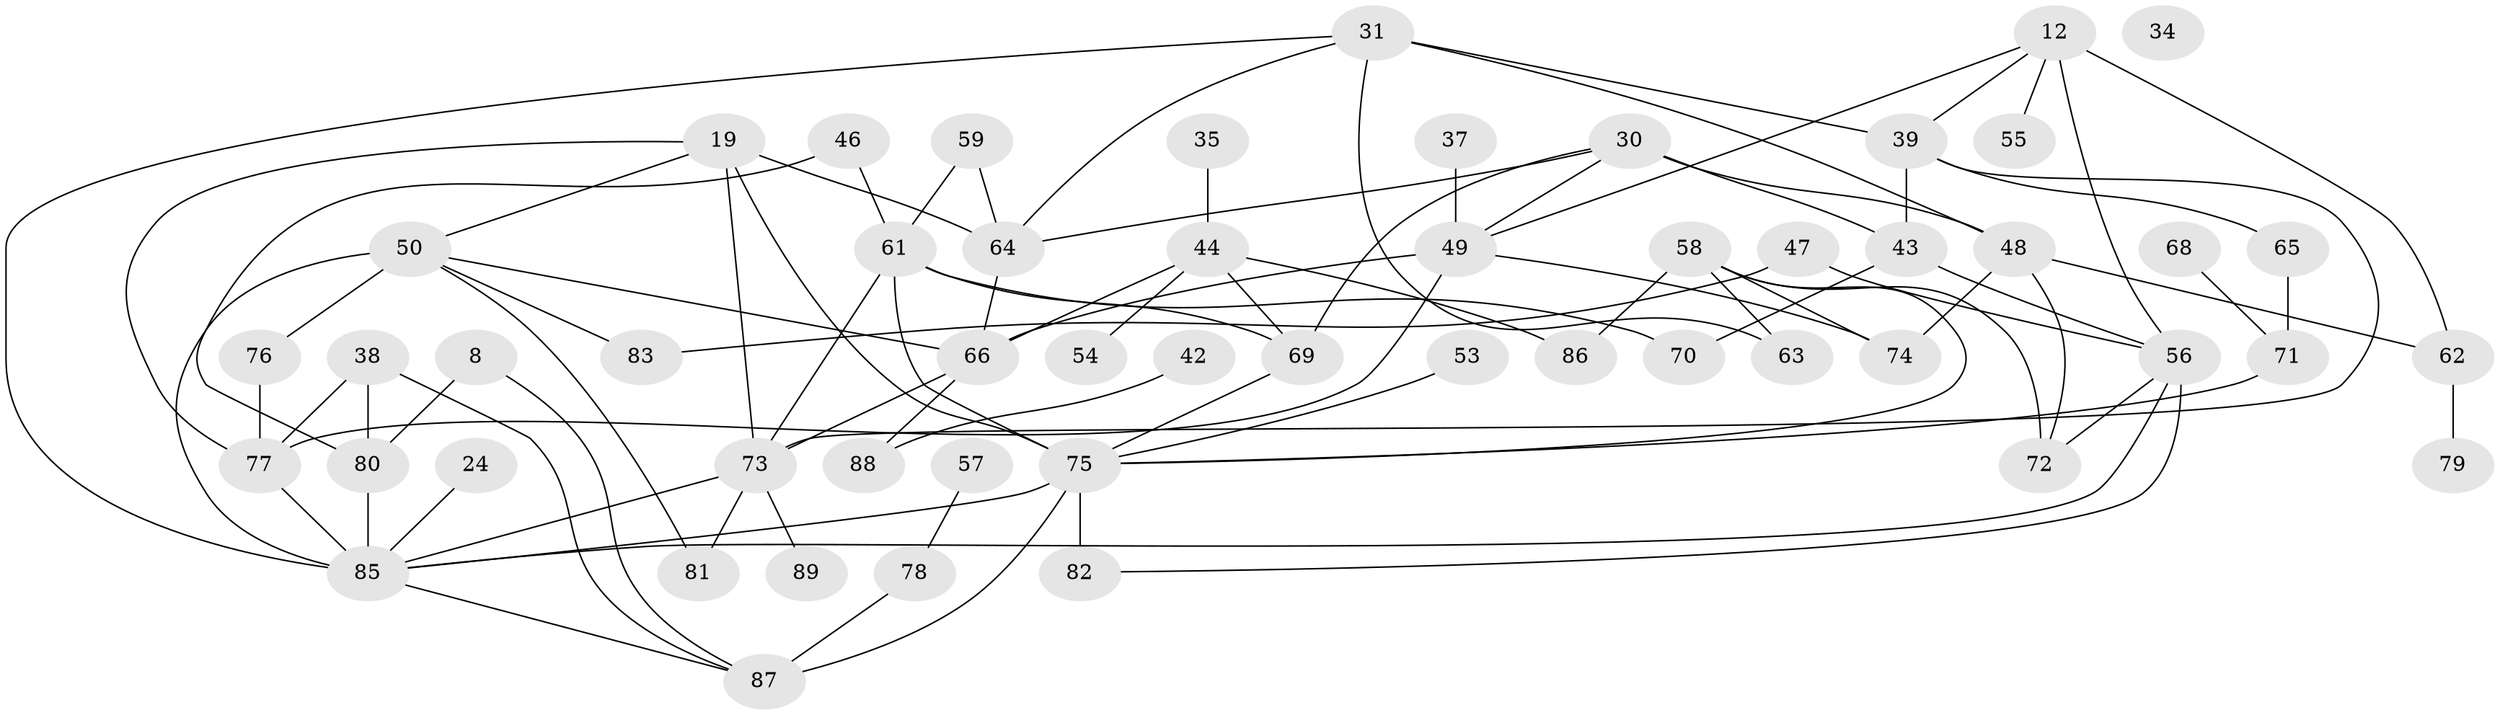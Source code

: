 // original degree distribution, {5: 0.1348314606741573, 6: 0.056179775280898875, 3: 0.23595505617977527, 4: 0.14606741573033707, 2: 0.24719101123595505, 1: 0.14606741573033707, 0: 0.011235955056179775, 7: 0.02247191011235955}
// Generated by graph-tools (version 1.1) at 2025/42/03/04/25 21:42:45]
// undirected, 53 vertices, 88 edges
graph export_dot {
graph [start="1"]
  node [color=gray90,style=filled];
  8;
  12;
  19;
  24;
  30;
  31;
  34;
  35;
  37;
  38;
  39;
  42;
  43 [super="+9"];
  44 [super="+18"];
  46;
  47;
  48 [super="+6"];
  49 [super="+2"];
  50 [super="+7"];
  53;
  54;
  55;
  56 [super="+10"];
  57;
  58 [super="+3"];
  59;
  61 [super="+11"];
  62;
  63;
  64 [super="+23"];
  65;
  66 [super="+60+45"];
  68;
  69 [super="+21"];
  70;
  71;
  72 [super="+16"];
  73 [super="+17+29"];
  74;
  75 [super="+33+51+67"];
  76 [super="+28"];
  77 [super="+22"];
  78 [super="+36"];
  79;
  80 [super="+25"];
  81;
  82;
  83;
  85 [super="+13+52+84"];
  86;
  87;
  88;
  89;
  8 -- 87;
  8 -- 80;
  12 -- 39;
  12 -- 49;
  12 -- 55;
  12 -- 56 [weight=2];
  12 -- 62;
  19 -- 73;
  19 -- 50;
  19 -- 77;
  19 -- 64;
  19 -- 75;
  24 -- 85;
  30 -- 43 [weight=2];
  30 -- 69;
  30 -- 49;
  30 -- 48;
  30 -- 64;
  31 -- 39;
  31 -- 48;
  31 -- 63;
  31 -- 64;
  31 -- 85;
  35 -- 44;
  37 -- 49;
  38 -- 80;
  38 -- 87;
  38 -- 77;
  39 -- 65;
  39 -- 43;
  39 -- 73;
  42 -- 88;
  43 -- 70;
  43 -- 56;
  44 -- 54;
  44 -- 86;
  44 -- 69;
  44 -- 66;
  46 -- 61;
  46 -- 80;
  47 -- 56;
  47 -- 83;
  48 -- 62;
  48 -- 74;
  48 -- 72;
  49 -- 66 [weight=2];
  49 -- 77 [weight=2];
  49 -- 74;
  50 -- 81;
  50 -- 83;
  50 -- 85 [weight=4];
  50 -- 76;
  50 -- 66 [weight=2];
  53 -- 75;
  56 -- 72;
  56 -- 82;
  56 -- 85;
  57 -- 78;
  58 -- 63;
  58 -- 74;
  58 -- 86;
  58 -- 72;
  58 -- 75;
  59 -- 61;
  59 -- 64;
  61 -- 69;
  61 -- 73;
  61 -- 70;
  61 -- 75;
  62 -- 79;
  64 -- 66;
  65 -- 71;
  66 -- 88;
  66 -- 73;
  68 -- 71;
  69 -- 75;
  71 -- 75;
  73 -- 81;
  73 -- 85 [weight=2];
  73 -- 89;
  75 -- 82;
  75 -- 85 [weight=3];
  75 -- 87;
  76 -- 77;
  77 -- 85;
  78 -- 87 [weight=2];
  80 -- 85 [weight=3];
  85 -- 87;
}

